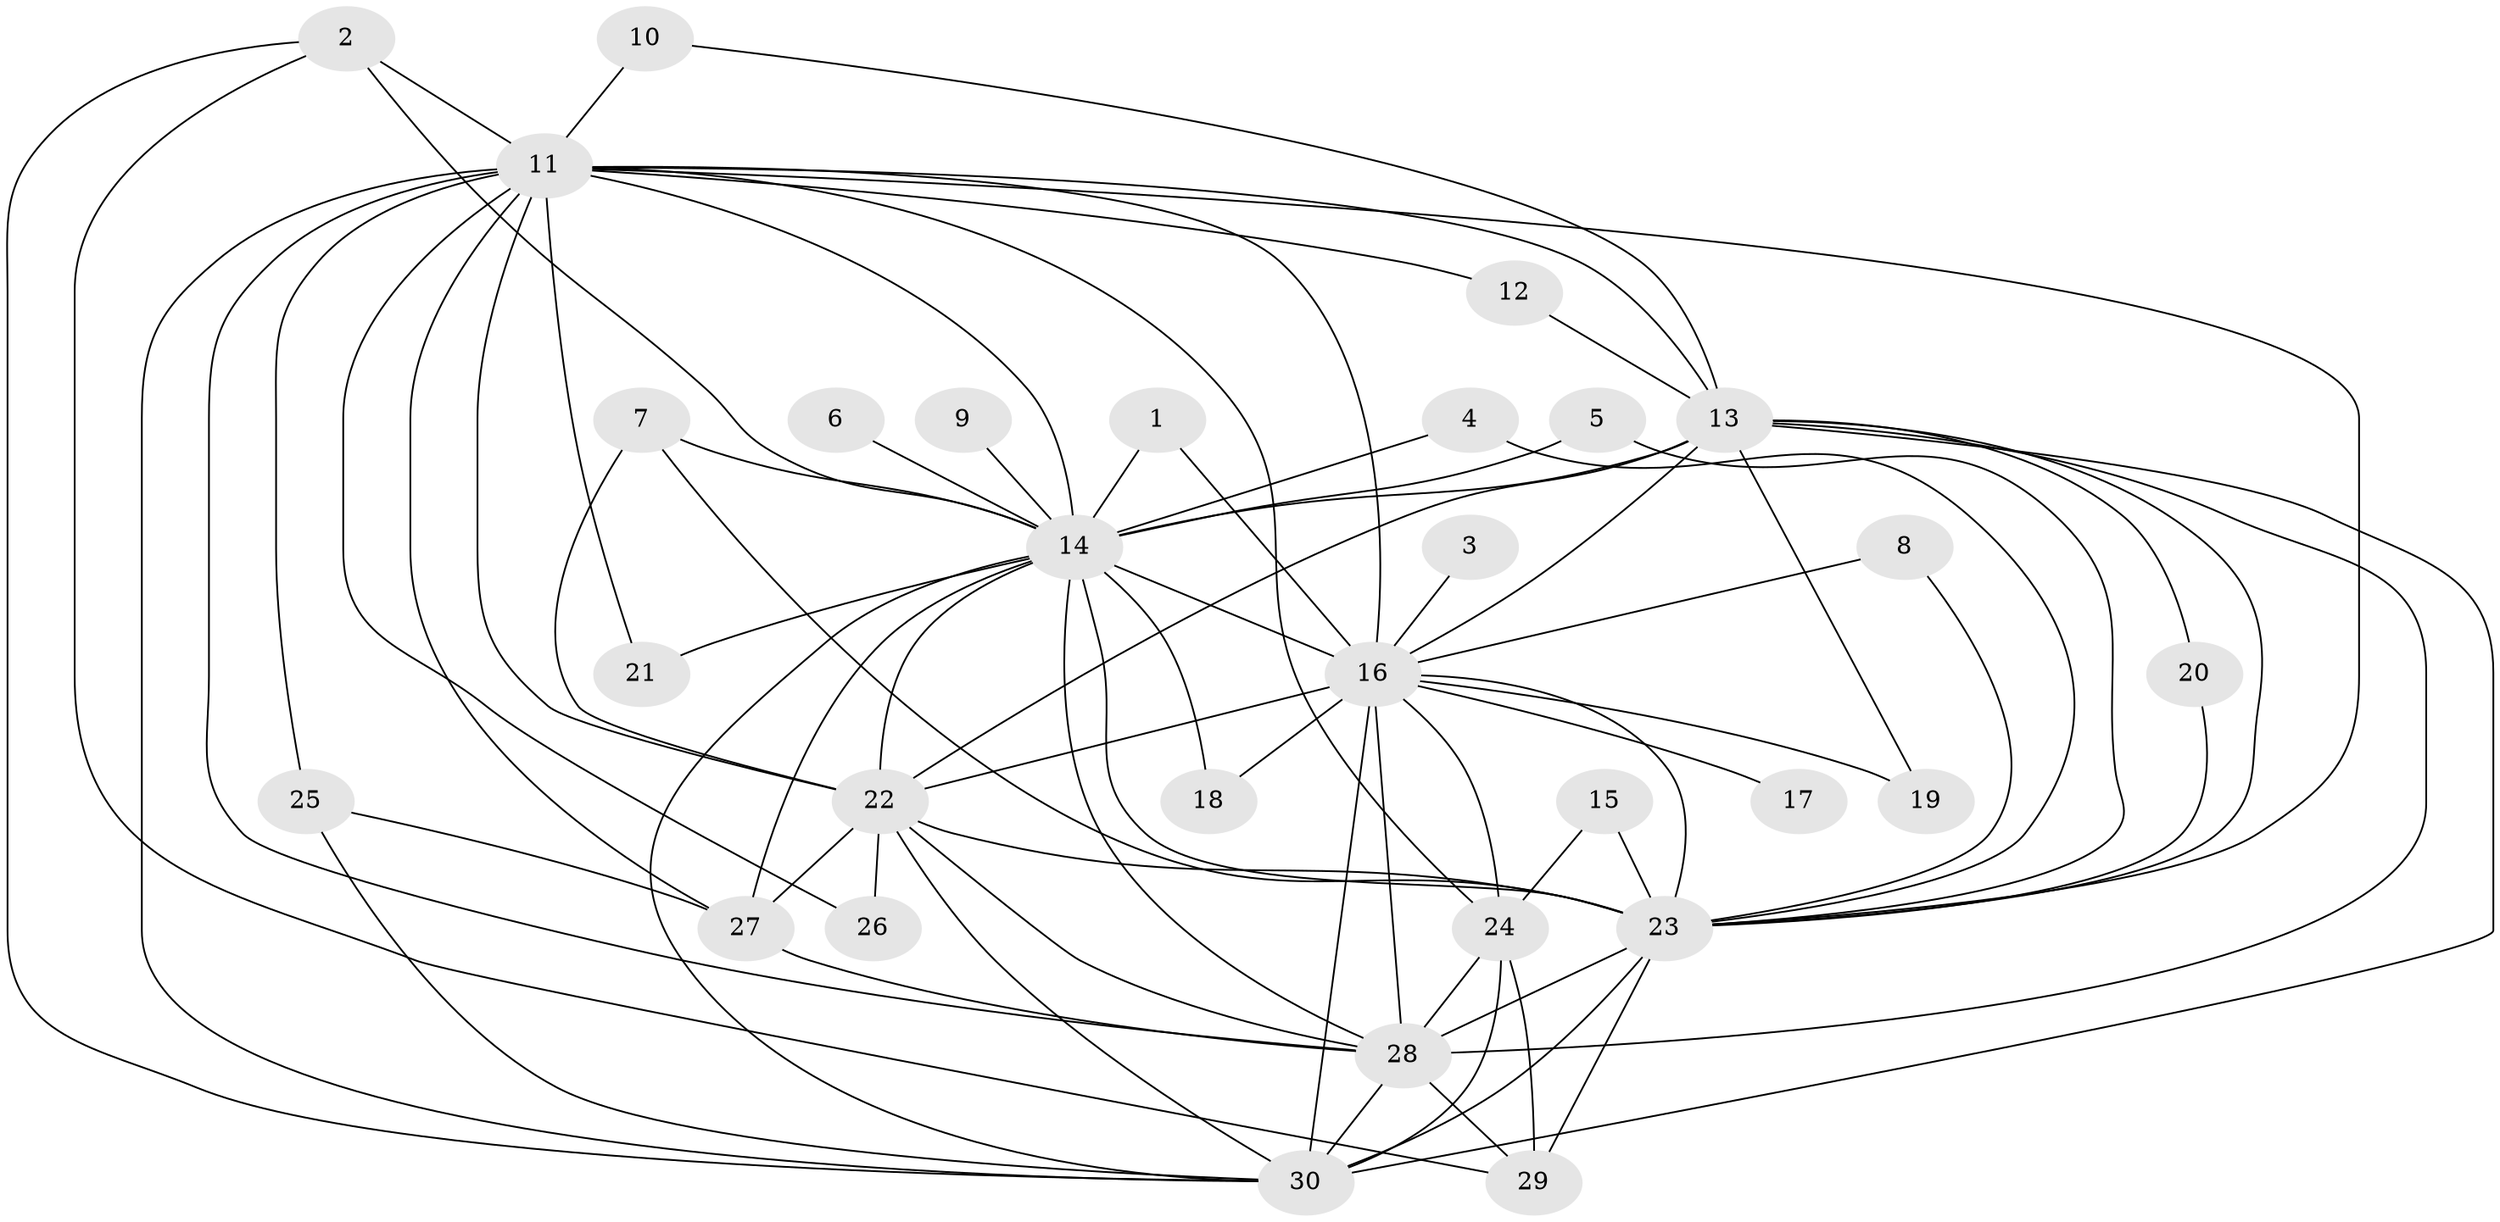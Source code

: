 // original degree distribution, {14: 0.016666666666666666, 27: 0.016666666666666666, 13: 0.016666666666666666, 20: 0.016666666666666666, 17: 0.016666666666666666, 18: 0.03333333333333333, 15: 0.05, 3: 0.13333333333333333, 2: 0.65, 7: 0.016666666666666666, 4: 0.016666666666666666, 5: 0.016666666666666666}
// Generated by graph-tools (version 1.1) at 2025/01/03/09/25 03:01:13]
// undirected, 30 vertices, 77 edges
graph export_dot {
graph [start="1"]
  node [color=gray90,style=filled];
  1;
  2;
  3;
  4;
  5;
  6;
  7;
  8;
  9;
  10;
  11;
  12;
  13;
  14;
  15;
  16;
  17;
  18;
  19;
  20;
  21;
  22;
  23;
  24;
  25;
  26;
  27;
  28;
  29;
  30;
  1 -- 14 [weight=1.0];
  1 -- 16 [weight=1.0];
  2 -- 11 [weight=1.0];
  2 -- 14 [weight=1.0];
  2 -- 29 [weight=1.0];
  2 -- 30 [weight=1.0];
  3 -- 16 [weight=2.0];
  4 -- 14 [weight=1.0];
  4 -- 23 [weight=1.0];
  5 -- 14 [weight=1.0];
  5 -- 23 [weight=1.0];
  6 -- 14 [weight=1.0];
  7 -- 14 [weight=1.0];
  7 -- 22 [weight=1.0];
  7 -- 23 [weight=1.0];
  8 -- 16 [weight=1.0];
  8 -- 23 [weight=1.0];
  9 -- 14 [weight=1.0];
  10 -- 11 [weight=1.0];
  10 -- 13 [weight=1.0];
  11 -- 12 [weight=1.0];
  11 -- 13 [weight=1.0];
  11 -- 14 [weight=1.0];
  11 -- 16 [weight=2.0];
  11 -- 21 [weight=1.0];
  11 -- 22 [weight=2.0];
  11 -- 23 [weight=1.0];
  11 -- 24 [weight=1.0];
  11 -- 25 [weight=1.0];
  11 -- 26 [weight=2.0];
  11 -- 27 [weight=1.0];
  11 -- 28 [weight=2.0];
  11 -- 30 [weight=2.0];
  12 -- 13 [weight=1.0];
  13 -- 14 [weight=1.0];
  13 -- 16 [weight=3.0];
  13 -- 19 [weight=1.0];
  13 -- 20 [weight=1.0];
  13 -- 22 [weight=1.0];
  13 -- 23 [weight=1.0];
  13 -- 28 [weight=1.0];
  13 -- 30 [weight=3.0];
  14 -- 16 [weight=3.0];
  14 -- 18 [weight=2.0];
  14 -- 21 [weight=1.0];
  14 -- 22 [weight=1.0];
  14 -- 23 [weight=1.0];
  14 -- 27 [weight=1.0];
  14 -- 28 [weight=2.0];
  14 -- 30 [weight=5.0];
  15 -- 23 [weight=1.0];
  15 -- 24 [weight=1.0];
  16 -- 17 [weight=2.0];
  16 -- 18 [weight=1.0];
  16 -- 19 [weight=1.0];
  16 -- 22 [weight=4.0];
  16 -- 23 [weight=2.0];
  16 -- 24 [weight=1.0];
  16 -- 28 [weight=2.0];
  16 -- 30 [weight=5.0];
  20 -- 23 [weight=1.0];
  22 -- 23 [weight=1.0];
  22 -- 26 [weight=1.0];
  22 -- 27 [weight=1.0];
  22 -- 28 [weight=1.0];
  22 -- 30 [weight=2.0];
  23 -- 28 [weight=1.0];
  23 -- 29 [weight=1.0];
  23 -- 30 [weight=4.0];
  24 -- 28 [weight=1.0];
  24 -- 29 [weight=1.0];
  24 -- 30 [weight=2.0];
  25 -- 27 [weight=1.0];
  25 -- 30 [weight=2.0];
  27 -- 28 [weight=1.0];
  28 -- 29 [weight=1.0];
  28 -- 30 [weight=3.0];
}
